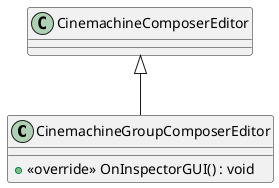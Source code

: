 @startuml
class CinemachineGroupComposerEditor {
    + <<override>> OnInspectorGUI() : void
}
CinemachineComposerEditor <|-- CinemachineGroupComposerEditor
@enduml
